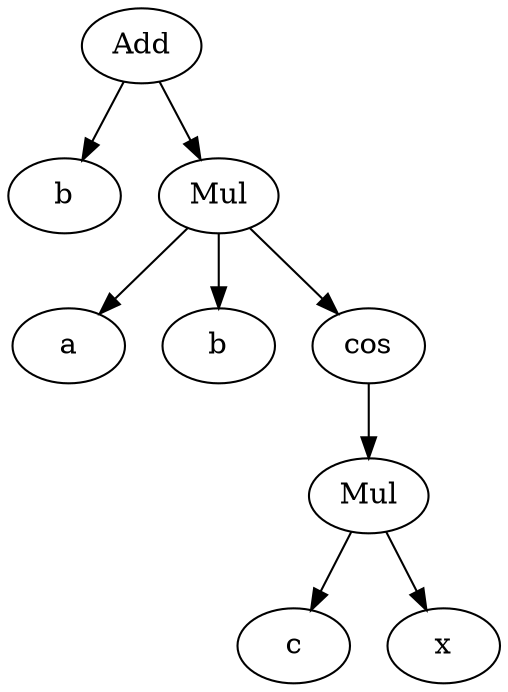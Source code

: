 digraph{

# Graph style
"ordering"="out"
"rankdir"="TD"

#########
# Nodes #
#########

"Add(Symbol('b'), Mul(Symbol('a'), Symbol('b'), cos(Mul(Symbol('c'), Symbol('x')))))_()" ["color"="black", "label"="Add", "shape"="ellipse"];
"Symbol('b')_(0,)" ["color"="black", "label"="b", "shape"="ellipse"];
"Mul(Symbol('a'), Symbol('b'), cos(Mul(Symbol('c'), Symbol('x'))))_(1,)" ["color"="black", "label"="Mul", "shape"="ellipse"];
"Symbol('a')_(1, 0)" ["color"="black", "label"="a", "shape"="ellipse"];
"Symbol('b')_(1, 1)" ["color"="black", "label"="b", "shape"="ellipse"];
"cos(Mul(Symbol('c'), Symbol('x')))_(1, 2)" ["color"="black", "label"="cos", "shape"="ellipse"];
"Mul(Symbol('c'), Symbol('x'))_(1, 2, 0)" ["color"="black", "label"="Mul", "shape"="ellipse"];
"Symbol('c')_(1, 2, 0, 0)" ["color"="black", "label"="c", "shape"="ellipse"];
"Symbol('x')_(1, 2, 0, 1)" ["color"="black", "label"="x", "shape"="ellipse"];

#########
# Edges #
#########

"Add(Symbol('b'), Mul(Symbol('a'), Symbol('b'), cos(Mul(Symbol('c'), Symbol('x')))))_()" -> "Symbol('b')_(0,)";
"Add(Symbol('b'), Mul(Symbol('a'), Symbol('b'), cos(Mul(Symbol('c'), Symbol('x')))))_()" -> "Mul(Symbol('a'), Symbol('b'), cos(Mul(Symbol('c'), Symbol('x'))))_(1,)";
"Mul(Symbol('a'), Symbol('b'), cos(Mul(Symbol('c'), Symbol('x'))))_(1,)" -> "Symbol('a')_(1, 0)";
"Mul(Symbol('a'), Symbol('b'), cos(Mul(Symbol('c'), Symbol('x'))))_(1,)" -> "Symbol('b')_(1, 1)";
"Mul(Symbol('a'), Symbol('b'), cos(Mul(Symbol('c'), Symbol('x'))))_(1,)" -> "cos(Mul(Symbol('c'), Symbol('x')))_(1, 2)";
"cos(Mul(Symbol('c'), Symbol('x')))_(1, 2)" -> "Mul(Symbol('c'), Symbol('x'))_(1, 2, 0)";
"Mul(Symbol('c'), Symbol('x'))_(1, 2, 0)" -> "Symbol('c')_(1, 2, 0, 0)";
"Mul(Symbol('c'), Symbol('x'))_(1, 2, 0)" -> "Symbol('x')_(1, 2, 0, 1)";
}
